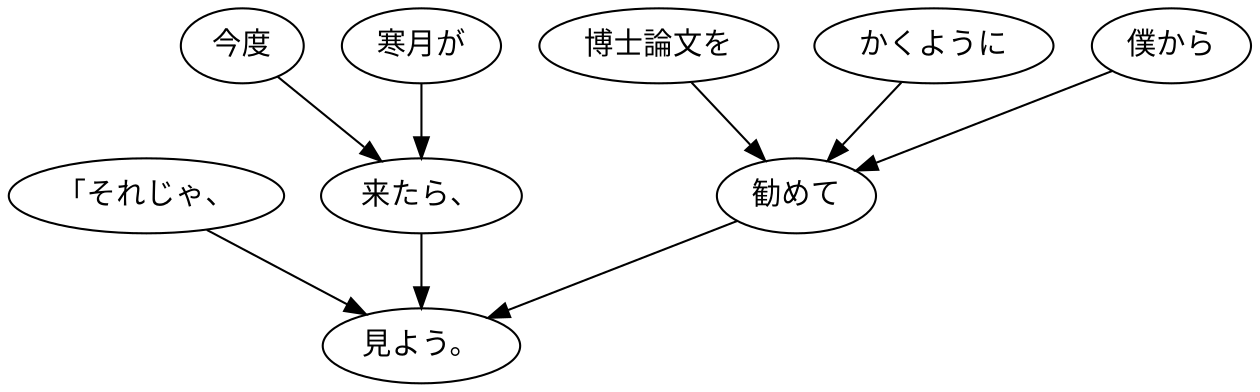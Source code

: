 digraph graph2439 {
	node0 [label="「それじゃ、"];
	node1 [label="今度"];
	node2 [label="寒月が"];
	node3 [label="来たら、"];
	node4 [label="博士論文を"];
	node5 [label="かくように"];
	node6 [label="僕から"];
	node7 [label="勧めて"];
	node8 [label="見よう。"];
	node0 -> node8;
	node1 -> node3;
	node2 -> node3;
	node3 -> node8;
	node4 -> node7;
	node5 -> node7;
	node6 -> node7;
	node7 -> node8;
}
